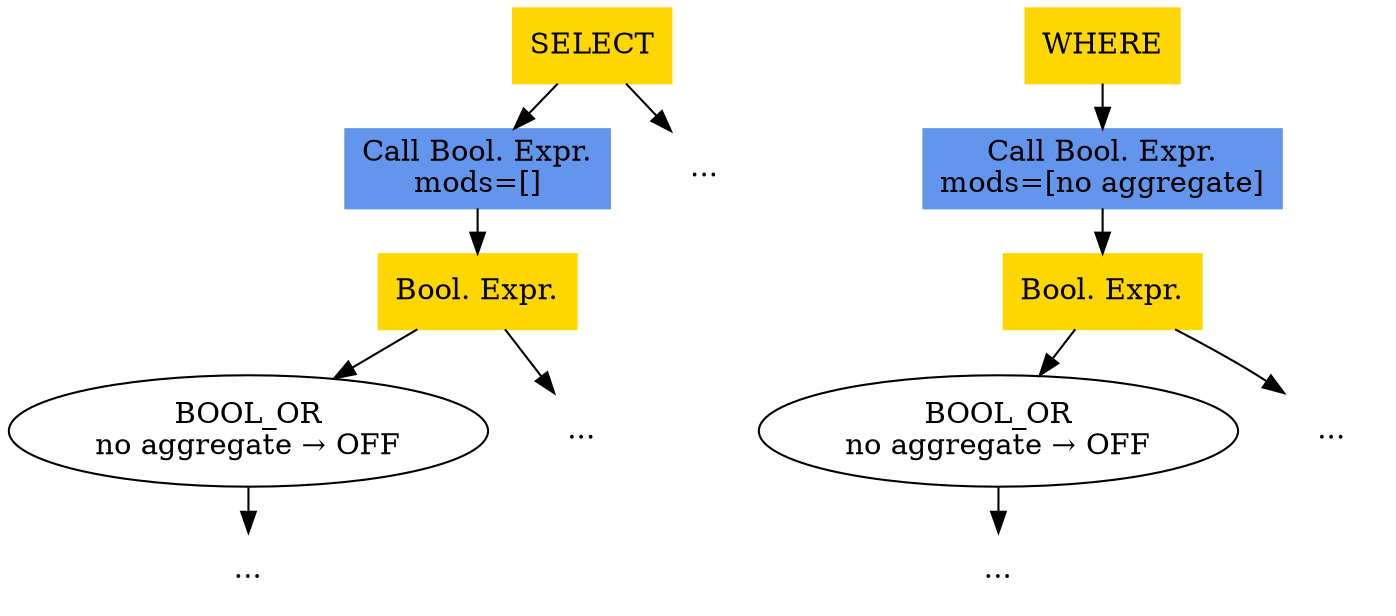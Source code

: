 digraph G {
    // rankdir="LR";
    ranksep=0.3;
    graph [margin=0]

    subgraph SELECT {
        ccBVal [label = "Call Bool. Expr.\nmods=[]", shape=rectangle, style=filled, color=cornflowerblue]
        SELECT [shape=rectangle, style=filled, color=gold]
        bVal1 [label="Bool. Expr.", shape=rectangle, style=filled, color=gold]
        dts3 [label="...", shape=plaintext]
        SELECT -> dts3
        SELECT -> ccBVal -> bVal1 
        BOOL_OR1 [label="BOOL_OR\nno aggregate → OFF"]
        bVal1 -> BOOL_OR1
        dts21 [label="...", shape=plaintext]
        BOOL_OR1 -> dts21
        dts1 [label="...", shape=plaintext]
        bVal1 -> dts1

        // sEnd [label="", shape=plaintext]
        // dts3 -> sEnd [color=none]
        // dts1 -> sEnd [color=none]
        // dts21 -> sEnd [color=none]
    }

    subgraph where {
        cBVal [label = "Call Bool. Expr.\nmods=[no aggregate]", shape=rectangle, style=filled, color=cornflowerblue]
        WHERE [shape=rectangle, style=filled, color=gold]
        bVal [label="Bool. Expr.", shape=rectangle, style=filled, color=gold]
        WHERE -> cBVal -> bVal
        BOOL_OR [label="BOOL_OR\nno aggregate → OFF"]
        bVal -> BOOL_OR
        dts2 [label="...", shape=plaintext]
        BOOL_OR -> dts2
        dts [label="...", shape=plaintext]
        bVal -> dts

        wEnd [label="", shape=plaintext]
        // dts -> wEnd [color=none]
        // dts2 -> wEnd [color=none]
    }

    // {
    //     rank = same;
    //     Query;cFROM;cWHERE;cSELECT;qEND
    //     rankdir = LR;
    // }

    // {
    //     rank = same;
    //     T1;C1
    //     T1 -> C1 [ style=invis ]
    //     rankdir = LR;
    // }

    // {
    //     rank = same;
    //     T2;C2
    //     T2 -> C2 [ style=invis ]
    //     rankdir = LR;
    // }
}
